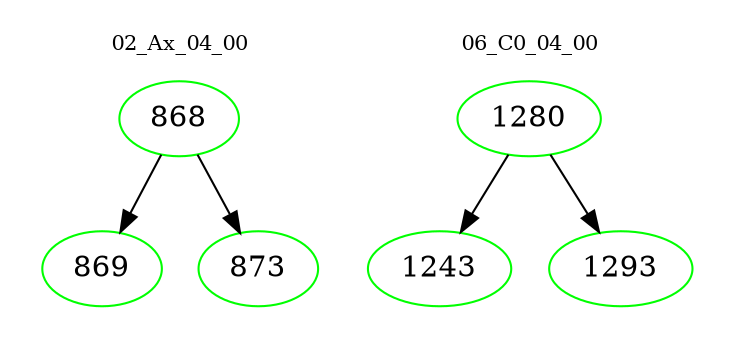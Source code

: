 digraph{
subgraph cluster_0 {
color = white
label = "02_Ax_04_00";
fontsize=10;
T0_868 [label="868", color="green"]
T0_868 -> T0_869 [color="black"]
T0_869 [label="869", color="green"]
T0_868 -> T0_873 [color="black"]
T0_873 [label="873", color="green"]
}
subgraph cluster_1 {
color = white
label = "06_C0_04_00";
fontsize=10;
T1_1280 [label="1280", color="green"]
T1_1280 -> T1_1243 [color="black"]
T1_1243 [label="1243", color="green"]
T1_1280 -> T1_1293 [color="black"]
T1_1293 [label="1293", color="green"]
}
}
